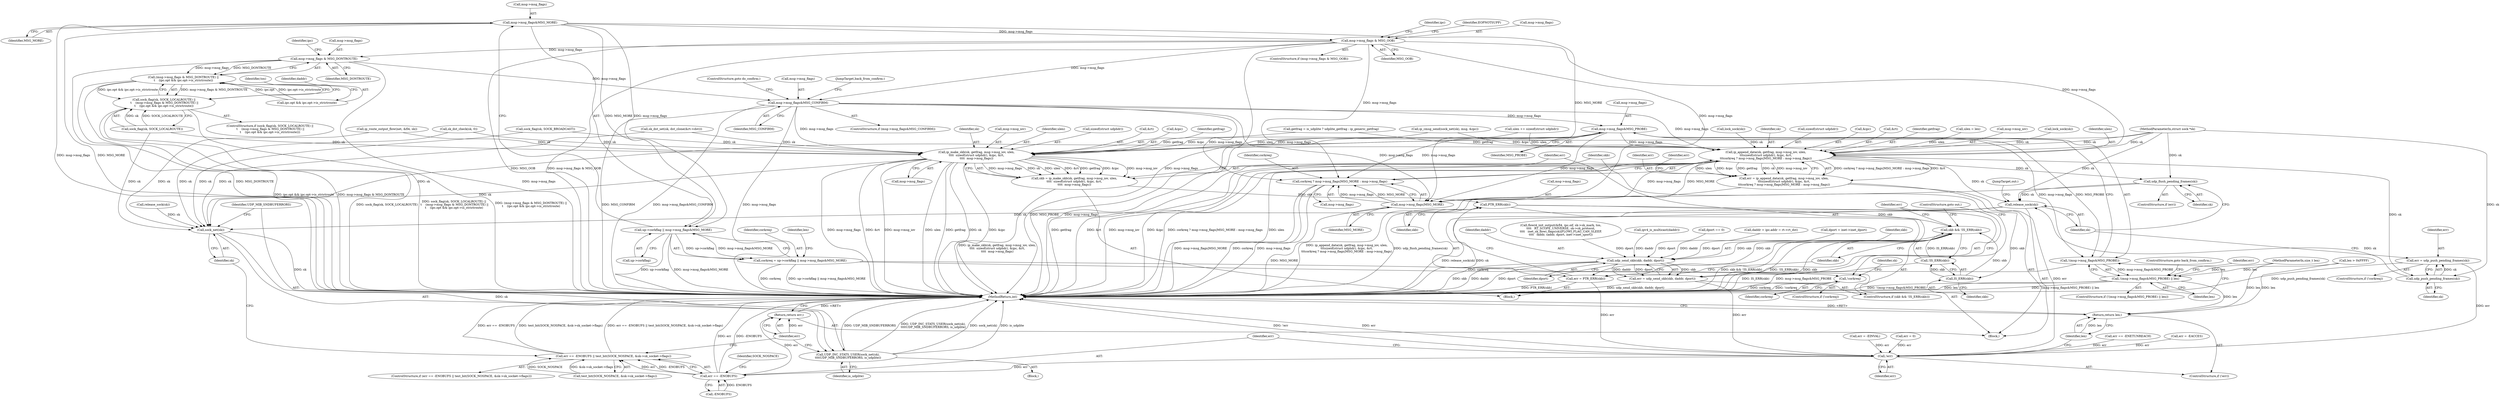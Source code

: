 digraph "0_linux_f6d8bd051c391c1c0458a30b2a7abcd939329259_32@pointer" {
"1000162" [label="(Call,msg->msg_flags&MSG_MORE)"];
"1000158" [label="(Call,up->corkflag || msg->msg_flags&MSG_MORE)"];
"1000156" [label="(Call,corkreq = up->corkflag || msg->msg_flags&MSG_MORE)"];
"1000610" [label="(Call,!corkreq)"];
"1000177" [label="(Call,msg->msg_flags & MSG_OOB)"];
"1000433" [label="(Call,msg->msg_flags & MSG_DONTROUTE)"];
"1000432" [label="(Call,(msg->msg_flags & MSG_DONTROUTE) ||\n\t    (ipc.opt && ipc.opt->is_strictroute))"];
"1000428" [label="(Call,sock_flag(sk, SOCK_LOCALROUTE) ||\n \t    (msg->msg_flags & MSG_DONTROUTE) ||\n\t    (ipc.opt && ipc.opt->is_strictroute))"];
"1000583" [label="(Call,msg->msg_flags&MSG_CONFIRM)"];
"1000615" [label="(Call,ip_make_skb(sk, getfrag, msg->msg_iov, ulen,\n\t\t\t\t  sizeof(struct udphdr), &ipc, &rt,\n\t\t\t\t  msg->msg_flags))"];
"1000613" [label="(Call,skb = ip_make_skb(sk, getfrag, msg->msg_iov, ulen,\n\t\t\t\t  sizeof(struct udphdr), &ipc, &rt,\n\t\t\t\t  msg->msg_flags))"];
"1000633" [label="(Call,PTR_ERR(skb))"];
"1000631" [label="(Call,err = PTR_ERR(skb))"];
"1000770" [label="(Call,!err)"];
"1000776" [label="(Call,err == -ENOBUFS)"];
"1000775" [label="(Call,err == -ENOBUFS || test_bit(SOCK_NOSPACE, &sk->sk_socket->flags))"];
"1000794" [label="(Return,return err;)"];
"1000636" [label="(Call,skb && !IS_ERR(skb))"];
"1000643" [label="(Call,udp_send_skb(skb, daddr, dport))"];
"1000641" [label="(Call,err = udp_send_skb(skb, daddr, dport))"];
"1000639" [label="(Call,IS_ERR(skb))"];
"1000638" [label="(Call,!IS_ERR(skb))"];
"1000790" [label="(Call,sock_net(sk))"];
"1000789" [label="(Call,UDP_INC_STATS_USER(sock_net(sk),\n\t\t\t\tUDP_MIB_SNDBUFERRORS, is_udplite))"];
"1000710" [label="(Call,ip_append_data(sk, getfrag, msg->msg_iov, ulen,\n\t\t\tsizeof(struct udphdr), &ipc, &rt,\n\t\t\tcorkreq ? msg->msg_flags|MSG_MORE : msg->msg_flags))"];
"1000708" [label="(Call,err = ip_append_data(sk, getfrag, msg->msg_iov, ulen,\n\t\t\tsizeof(struct udphdr), &ipc, &rt,\n\t\t\tcorkreq ? msg->msg_flags|MSG_MORE : msg->msg_flags))"];
"1000735" [label="(Call,udp_flush_pending_frames(sk))"];
"1000758" [label="(Call,release_sock(sk))"];
"1000743" [label="(Call,udp_push_pending_frames(sk))"];
"1000741" [label="(Call,err = udp_push_pending_frames(sk))"];
"1000725" [label="(Call,msg->msg_flags|MSG_MORE)"];
"1000723" [label="(Call,corkreq ? msg->msg_flags|MSG_MORE : msg->msg_flags)"];
"1000805" [label="(Call,msg->msg_flags&MSG_PROBE)"];
"1000804" [label="(Call,!(msg->msg_flags&MSG_PROBE))"];
"1000803" [label="(Call,!(msg->msg_flags&MSG_PROBE) || len)"];
"1000772" [label="(Return,return len;)"];
"1000716" [label="(Identifier,ulen)"];
"1000809" [label="(Identifier,MSG_PROBE)"];
"1000769" [label="(ControlStructure,if (!err))"];
"1000230" [label="(Call,ulen += sizeof(struct udphdr))"];
"1000647" [label="(ControlStructure,goto out;)"];
"1000743" [label="(Call,udp_push_pending_frames(sk))"];
"1000633" [label="(Call,PTR_ERR(skb))"];
"1000614" [label="(Identifier,skb)"];
"1000725" [label="(Call,msg->msg_flags|MSG_MORE)"];
"1000792" [label="(Identifier,UDP_MIB_SNDBUFERRORS)"];
"1000609" [label="(ControlStructure,if (!corkreq))"];
"1000181" [label="(Identifier,MSG_OOB)"];
"1000177" [label="(Call,msg->msg_flags & MSG_OOB)"];
"1000427" [label="(ControlStructure,if (sock_flag(sk, SOCK_LOCALROUTE) ||\n \t    (msg->msg_flags & MSG_DONTROUTE) ||\n\t    (ipc.opt && ipc.opt->is_strictroute)))"];
"1000115" [label="(Block,)"];
"1000587" [label="(Identifier,MSG_CONFIRM)"];
"1000575" [label="(Call,sk_dst_set(sk, dst_clone(&rt->dst)))"];
"1000811" [label="(ControlStructure,goto back_from_confirm;)"];
"1000440" [label="(Identifier,ipc)"];
"1000628" [label="(Call,msg->msg_flags)"];
"1000708" [label="(Call,err = ip_append_data(sk, getfrag, msg->msg_iov, ulen,\n\t\t\tsizeof(struct udphdr), &ipc, &rt,\n\t\t\tcorkreq ? msg->msg_flags|MSG_MORE : msg->msg_flags))"];
"1000434" [label="(Call,msg->msg_flags)"];
"1000206" [label="(Call,lock_sock(sk))"];
"1000449" [label="(Identifier,tos)"];
"1000733" [label="(ControlStructure,if (err))"];
"1000806" [label="(Call,msg->msg_flags)"];
"1000549" [label="(Call,err == -ENETUNREACH)"];
"1000157" [label="(Identifier,corkreq)"];
"1000557" [label="(Call,err = -EACCES)"];
"1000758" [label="(Call,release_sock(sk))"];
"1000645" [label="(Identifier,daddr)"];
"1000724" [label="(Identifier,corkreq)"];
"1000730" [label="(Call,msg->msg_flags)"];
"1000158" [label="(Call,up->corkflag || msg->msg_flags&MSG_MORE)"];
"1000626" [label="(Call,&rt)"];
"1000771" [label="(Identifier,err)"];
"1000794" [label="(Return,return err;)"];
"1000159" [label="(Call,up->corkflag)"];
"1000726" [label="(Call,msg->msg_flags)"];
"1000639" [label="(Call,IS_ERR(skb))"];
"1000760" [label="(JumpTarget,out:)"];
"1000184" [label="(Identifier,EOPNOTSUPP)"];
"1000804" [label="(Call,!(msg->msg_flags&MSG_PROBE))"];
"1000624" [label="(Call,&ipc)"];
"1000428" [label="(Call,sock_flag(sk, SOCK_LOCALROUTE) ||\n \t    (msg->msg_flags & MSG_DONTROUTE) ||\n\t    (ipc.opt && ipc.opt->is_strictroute))"];
"1000711" [label="(Identifier,sk)"];
"1000649" [label="(Identifier,sk)"];
"1000643" [label="(Call,udp_send_skb(skb, daddr, dport))"];
"1000717" [label="(Call,sizeof(struct udphdr))"];
"1000178" [label="(Call,msg->msg_flags)"];
"1000723" [label="(Call,corkreq ? msg->msg_flags|MSG_MORE : msg->msg_flags)"];
"1000632" [label="(Identifier,err)"];
"1000719" [label="(Call,&ipc)"];
"1000437" [label="(Identifier,MSG_DONTROUTE)"];
"1000644" [label="(Identifier,skb)"];
"1000611" [label="(Identifier,corkreq)"];
"1000774" [label="(ControlStructure,if (err == -ENOBUFS || test_bit(SOCK_NOSPACE, &sk->sk_socket->flags)))"];
"1000735" [label="(Call,udp_flush_pending_frames(sk))"];
"1000432" [label="(Call,(msg->msg_flags & MSG_DONTROUTE) ||\n\t    (ipc.opt && ipc.opt->is_strictroute))"];
"1000187" [label="(Identifier,ipc)"];
"1000636" [label="(Call,skb && !IS_ERR(skb))"];
"1000790" [label="(Call,sock_net(sk))"];
"1000721" [label="(Call,&rt)"];
"1000635" [label="(ControlStructure,if (skb && !IS_ERR(skb)))"];
"1000617" [label="(Identifier,getfrag)"];
"1000759" [label="(Identifier,sk)"];
"1000350" [label="(Call,ip_cmsg_send(sock_net(sk), msg, &ipc))"];
"1000166" [label="(Identifier,MSG_MORE)"];
"1000631" [label="(Call,err = PTR_ERR(skb))"];
"1000634" [label="(Identifier,skb)"];
"1000613" [label="(Call,skb = ip_make_skb(sk, getfrag, msg->msg_iov, ulen,\n\t\t\t\t  sizeof(struct udphdr), &ipc, &rt,\n\t\t\t\t  msg->msg_flags))"];
"1000501" [label="(Call,flowi4_init_output(&fl4, ipc.oif, sk->sk_mark, tos,\n\t\t\t\t   RT_SCOPE_UNIVERSE, sk->sk_protocol,\n\t\t\t\t   inet_sk_flowi_flags(sk)|FLOWI_FLAG_CAN_SLEEP,\n\t\t\t\t   faddr, saddr, dport, inet->inet_sport))"];
"1000170" [label="(Call,len > 0xFFFF)"];
"1000712" [label="(Identifier,getfrag)"];
"1000455" [label="(Call,ipv4_is_multicast(daddr))"];
"1000638" [label="(Call,!IS_ERR(skb))"];
"1000802" [label="(ControlStructure,if (!(msg->msg_flags&MSG_PROBE) || len))"];
"1000738" [label="(ControlStructure,if (!corkreq))"];
"1000616" [label="(Identifier,sk)"];
"1000770" [label="(Call,!err)"];
"1000710" [label="(Call,ip_append_data(sk, getfrag, msg->msg_iov, ulen,\n\t\t\tsizeof(struct udphdr), &ipc, &rt,\n\t\t\tcorkreq ? msg->msg_flags|MSG_MORE : msg->msg_flags))"];
"1000791" [label="(Identifier,sk)"];
"1000287" [label="(Call,dport == 0)"];
"1000618" [label="(Call,msg->msg_iov)"];
"1000112" [label="(MethodParameterIn,struct sock *sk)"];
"1000775" [label="(Call,err == -ENOBUFS || test_bit(SOCK_NOSPACE, &sk->sk_socket->flags))"];
"1000656" [label="(Call,release_sock(sk))"];
"1000433" [label="(Call,msg->msg_flags & MSG_DONTROUTE)"];
"1000637" [label="(Identifier,skb)"];
"1000780" [label="(Call,test_bit(SOCK_NOSPACE, &sk->sk_socket->flags))"];
"1000582" [label="(ControlStructure,if (msg->msg_flags&MSG_CONFIRM))"];
"1000162" [label="(Call,msg->msg_flags&MSG_MORE)"];
"1000777" [label="(Identifier,err)"];
"1000793" [label="(Identifier,is_udplite)"];
"1000615" [label="(Call,ip_make_skb(sk, getfrag, msg->msg_iov, ulen,\n\t\t\t\t  sizeof(struct udphdr), &ipc, &rt,\n\t\t\t\t  msg->msg_flags))"];
"1000813" [label="(Identifier,err)"];
"1000456" [label="(Identifier,daddr)"];
"1000646" [label="(Identifier,dport)"];
"1000734" [label="(Identifier,err)"];
"1000658" [label="(Call,err = -EINVAL)"];
"1000776" [label="(Call,err == -ENOBUFS)"];
"1000600" [label="(Call,daddr = ipc.addr = rt->rt_dst)"];
"1000744" [label="(Identifier,sk)"];
"1000195" [label="(Call,getfrag = is_udplite ? udplite_getfrag : ip_generic_getfrag)"];
"1000729" [label="(Identifier,MSG_MORE)"];
"1000588" [label="(ControlStructure,goto do_confirm;)"];
"1000736" [label="(Identifier,sk)"];
"1000532" [label="(Call,ip_route_output_flow(net, &fl4, sk))"];
"1000621" [label="(Identifier,ulen)"];
"1000641" [label="(Call,err = udp_send_skb(skb, daddr, dport))"];
"1000816" [label="(MethodReturn,int)"];
"1000788" [label="(Block,)"];
"1000803" [label="(Call,!(msg->msg_flags&MSG_PROBE) || len)"];
"1000781" [label="(Identifier,SOCK_NOSPACE)"];
"1000128" [label="(Call,ulen = len)"];
"1000309" [label="(Call,dport = inet->inet_dport)"];
"1000429" [label="(Call,sock_flag(sk, SOCK_LOCALROUTE))"];
"1000438" [label="(Call,ipc.opt && ipc.opt->is_strictroute)"];
"1000569" [label="(Call,sock_flag(sk, SOCK_BROADCAST))"];
"1000778" [label="(Call,-ENOBUFS)"];
"1000805" [label="(Call,msg->msg_flags&MSG_PROBE)"];
"1000583" [label="(Call,msg->msg_flags&MSG_CONFIRM)"];
"1000114" [label="(MethodParameterIn,size_t len)"];
"1000171" [label="(Identifier,len)"];
"1000156" [label="(Call,corkreq = up->corkflag || msg->msg_flags&MSG_MORE)"];
"1000584" [label="(Call,msg->msg_flags)"];
"1000640" [label="(Identifier,skb)"];
"1000589" [label="(JumpTarget,back_from_confirm:)"];
"1000789" [label="(Call,UDP_INC_STATS_USER(sock_net(sk),\n\t\t\t\tUDP_MIB_SNDBUFERRORS, is_udplite))"];
"1000163" [label="(Call,msg->msg_flags)"];
"1000741" [label="(Call,err = udp_push_pending_frames(sk))"];
"1000773" [label="(Identifier,len)"];
"1000487" [label="(Call,sk_dst_check(sk, 0))"];
"1000610" [label="(Call,!corkreq)"];
"1000622" [label="(Call,sizeof(struct udphdr))"];
"1000810" [label="(Identifier,len)"];
"1000176" [label="(ControlStructure,if (msg->msg_flags & MSG_OOB))"];
"1000795" [label="(Identifier,err)"];
"1000812" [label="(Call,err = 0)"];
"1000713" [label="(Call,msg->msg_iov)"];
"1000772" [label="(Return,return len;)"];
"1000642" [label="(Identifier,err)"];
"1000612" [label="(Block,)"];
"1000648" [label="(Call,lock_sock(sk))"];
"1000742" [label="(Identifier,err)"];
"1000709" [label="(Identifier,err)"];
"1000162" -> "1000158"  [label="AST: "];
"1000162" -> "1000166"  [label="CFG: "];
"1000163" -> "1000162"  [label="AST: "];
"1000166" -> "1000162"  [label="AST: "];
"1000158" -> "1000162"  [label="CFG: "];
"1000162" -> "1000816"  [label="DDG: MSG_MORE"];
"1000162" -> "1000816"  [label="DDG: msg->msg_flags"];
"1000162" -> "1000158"  [label="DDG: msg->msg_flags"];
"1000162" -> "1000158"  [label="DDG: MSG_MORE"];
"1000162" -> "1000177"  [label="DDG: msg->msg_flags"];
"1000162" -> "1000725"  [label="DDG: MSG_MORE"];
"1000158" -> "1000156"  [label="AST: "];
"1000158" -> "1000159"  [label="CFG: "];
"1000159" -> "1000158"  [label="AST: "];
"1000156" -> "1000158"  [label="CFG: "];
"1000158" -> "1000816"  [label="DDG: up->corkflag"];
"1000158" -> "1000816"  [label="DDG: msg->msg_flags&MSG_MORE"];
"1000158" -> "1000156"  [label="DDG: up->corkflag"];
"1000158" -> "1000156"  [label="DDG: msg->msg_flags&MSG_MORE"];
"1000156" -> "1000115"  [label="AST: "];
"1000157" -> "1000156"  [label="AST: "];
"1000171" -> "1000156"  [label="CFG: "];
"1000156" -> "1000816"  [label="DDG: corkreq"];
"1000156" -> "1000816"  [label="DDG: up->corkflag || msg->msg_flags&MSG_MORE"];
"1000156" -> "1000610"  [label="DDG: corkreq"];
"1000610" -> "1000609"  [label="AST: "];
"1000610" -> "1000611"  [label="CFG: "];
"1000611" -> "1000610"  [label="AST: "];
"1000614" -> "1000610"  [label="CFG: "];
"1000649" -> "1000610"  [label="CFG: "];
"1000610" -> "1000816"  [label="DDG: !corkreq"];
"1000610" -> "1000816"  [label="DDG: corkreq"];
"1000177" -> "1000176"  [label="AST: "];
"1000177" -> "1000181"  [label="CFG: "];
"1000178" -> "1000177"  [label="AST: "];
"1000181" -> "1000177"  [label="AST: "];
"1000184" -> "1000177"  [label="CFG: "];
"1000187" -> "1000177"  [label="CFG: "];
"1000177" -> "1000816"  [label="DDG: msg->msg_flags"];
"1000177" -> "1000816"  [label="DDG: MSG_OOB"];
"1000177" -> "1000816"  [label="DDG: msg->msg_flags & MSG_OOB"];
"1000177" -> "1000433"  [label="DDG: msg->msg_flags"];
"1000177" -> "1000583"  [label="DDG: msg->msg_flags"];
"1000177" -> "1000710"  [label="DDG: msg->msg_flags"];
"1000177" -> "1000725"  [label="DDG: msg->msg_flags"];
"1000177" -> "1000723"  [label="DDG: msg->msg_flags"];
"1000433" -> "1000432"  [label="AST: "];
"1000433" -> "1000437"  [label="CFG: "];
"1000434" -> "1000433"  [label="AST: "];
"1000437" -> "1000433"  [label="AST: "];
"1000440" -> "1000433"  [label="CFG: "];
"1000432" -> "1000433"  [label="CFG: "];
"1000433" -> "1000816"  [label="DDG: MSG_DONTROUTE"];
"1000433" -> "1000816"  [label="DDG: msg->msg_flags"];
"1000433" -> "1000432"  [label="DDG: msg->msg_flags"];
"1000433" -> "1000432"  [label="DDG: MSG_DONTROUTE"];
"1000433" -> "1000583"  [label="DDG: msg->msg_flags"];
"1000432" -> "1000428"  [label="AST: "];
"1000432" -> "1000438"  [label="CFG: "];
"1000438" -> "1000432"  [label="AST: "];
"1000428" -> "1000432"  [label="CFG: "];
"1000432" -> "1000816"  [label="DDG: ipc.opt && ipc.opt->is_strictroute"];
"1000432" -> "1000816"  [label="DDG: msg->msg_flags & MSG_DONTROUTE"];
"1000432" -> "1000428"  [label="DDG: msg->msg_flags & MSG_DONTROUTE"];
"1000432" -> "1000428"  [label="DDG: ipc.opt && ipc.opt->is_strictroute"];
"1000438" -> "1000432"  [label="DDG: ipc.opt"];
"1000438" -> "1000432"  [label="DDG: ipc.opt->is_strictroute"];
"1000428" -> "1000427"  [label="AST: "];
"1000428" -> "1000429"  [label="CFG: "];
"1000429" -> "1000428"  [label="AST: "];
"1000449" -> "1000428"  [label="CFG: "];
"1000456" -> "1000428"  [label="CFG: "];
"1000428" -> "1000816"  [label="DDG: sock_flag(sk, SOCK_LOCALROUTE) ||\n \t    (msg->msg_flags & MSG_DONTROUTE) ||\n\t    (ipc.opt && ipc.opt->is_strictroute)"];
"1000428" -> "1000816"  [label="DDG: (msg->msg_flags & MSG_DONTROUTE) ||\n\t    (ipc.opt && ipc.opt->is_strictroute)"];
"1000428" -> "1000816"  [label="DDG: sock_flag(sk, SOCK_LOCALROUTE)"];
"1000429" -> "1000428"  [label="DDG: sk"];
"1000429" -> "1000428"  [label="DDG: SOCK_LOCALROUTE"];
"1000583" -> "1000582"  [label="AST: "];
"1000583" -> "1000587"  [label="CFG: "];
"1000584" -> "1000583"  [label="AST: "];
"1000587" -> "1000583"  [label="AST: "];
"1000588" -> "1000583"  [label="CFG: "];
"1000589" -> "1000583"  [label="CFG: "];
"1000583" -> "1000816"  [label="DDG: msg->msg_flags&MSG_CONFIRM"];
"1000583" -> "1000816"  [label="DDG: msg->msg_flags"];
"1000583" -> "1000816"  [label="DDG: MSG_CONFIRM"];
"1000583" -> "1000615"  [label="DDG: msg->msg_flags"];
"1000583" -> "1000710"  [label="DDG: msg->msg_flags"];
"1000583" -> "1000725"  [label="DDG: msg->msg_flags"];
"1000583" -> "1000723"  [label="DDG: msg->msg_flags"];
"1000583" -> "1000805"  [label="DDG: msg->msg_flags"];
"1000615" -> "1000613"  [label="AST: "];
"1000615" -> "1000628"  [label="CFG: "];
"1000616" -> "1000615"  [label="AST: "];
"1000617" -> "1000615"  [label="AST: "];
"1000618" -> "1000615"  [label="AST: "];
"1000621" -> "1000615"  [label="AST: "];
"1000622" -> "1000615"  [label="AST: "];
"1000624" -> "1000615"  [label="AST: "];
"1000626" -> "1000615"  [label="AST: "];
"1000628" -> "1000615"  [label="AST: "];
"1000613" -> "1000615"  [label="CFG: "];
"1000615" -> "1000816"  [label="DDG: &rt"];
"1000615" -> "1000816"  [label="DDG: msg->msg_iov"];
"1000615" -> "1000816"  [label="DDG: getfrag"];
"1000615" -> "1000816"  [label="DDG: ulen"];
"1000615" -> "1000816"  [label="DDG: sk"];
"1000615" -> "1000816"  [label="DDG: &ipc"];
"1000615" -> "1000816"  [label="DDG: msg->msg_flags"];
"1000615" -> "1000613"  [label="DDG: sk"];
"1000615" -> "1000613"  [label="DDG: msg->msg_iov"];
"1000615" -> "1000613"  [label="DDG: msg->msg_flags"];
"1000615" -> "1000613"  [label="DDG: ulen"];
"1000615" -> "1000613"  [label="DDG: &rt"];
"1000615" -> "1000613"  [label="DDG: getfrag"];
"1000615" -> "1000613"  [label="DDG: &ipc"];
"1000487" -> "1000615"  [label="DDG: sk"];
"1000532" -> "1000615"  [label="DDG: sk"];
"1000569" -> "1000615"  [label="DDG: sk"];
"1000575" -> "1000615"  [label="DDG: sk"];
"1000429" -> "1000615"  [label="DDG: sk"];
"1000112" -> "1000615"  [label="DDG: sk"];
"1000195" -> "1000615"  [label="DDG: getfrag"];
"1000230" -> "1000615"  [label="DDG: ulen"];
"1000350" -> "1000615"  [label="DDG: &ipc"];
"1000805" -> "1000615"  [label="DDG: msg->msg_flags"];
"1000615" -> "1000790"  [label="DDG: sk"];
"1000613" -> "1000612"  [label="AST: "];
"1000614" -> "1000613"  [label="AST: "];
"1000632" -> "1000613"  [label="CFG: "];
"1000613" -> "1000816"  [label="DDG: ip_make_skb(sk, getfrag, msg->msg_iov, ulen,\n\t\t\t\t  sizeof(struct udphdr), &ipc, &rt,\n\t\t\t\t  msg->msg_flags)"];
"1000613" -> "1000633"  [label="DDG: skb"];
"1000633" -> "1000631"  [label="AST: "];
"1000633" -> "1000634"  [label="CFG: "];
"1000634" -> "1000633"  [label="AST: "];
"1000631" -> "1000633"  [label="CFG: "];
"1000633" -> "1000631"  [label="DDG: skb"];
"1000633" -> "1000636"  [label="DDG: skb"];
"1000633" -> "1000639"  [label="DDG: skb"];
"1000631" -> "1000612"  [label="AST: "];
"1000632" -> "1000631"  [label="AST: "];
"1000637" -> "1000631"  [label="CFG: "];
"1000631" -> "1000816"  [label="DDG: PTR_ERR(skb)"];
"1000631" -> "1000770"  [label="DDG: err"];
"1000770" -> "1000769"  [label="AST: "];
"1000770" -> "1000771"  [label="CFG: "];
"1000771" -> "1000770"  [label="AST: "];
"1000773" -> "1000770"  [label="CFG: "];
"1000777" -> "1000770"  [label="CFG: "];
"1000770" -> "1000816"  [label="DDG: !err"];
"1000770" -> "1000816"  [label="DDG: err"];
"1000708" -> "1000770"  [label="DDG: err"];
"1000557" -> "1000770"  [label="DDG: err"];
"1000812" -> "1000770"  [label="DDG: err"];
"1000658" -> "1000770"  [label="DDG: err"];
"1000641" -> "1000770"  [label="DDG: err"];
"1000549" -> "1000770"  [label="DDG: err"];
"1000741" -> "1000770"  [label="DDG: err"];
"1000770" -> "1000776"  [label="DDG: err"];
"1000776" -> "1000775"  [label="AST: "];
"1000776" -> "1000778"  [label="CFG: "];
"1000777" -> "1000776"  [label="AST: "];
"1000778" -> "1000776"  [label="AST: "];
"1000781" -> "1000776"  [label="CFG: "];
"1000775" -> "1000776"  [label="CFG: "];
"1000776" -> "1000816"  [label="DDG: err"];
"1000776" -> "1000816"  [label="DDG: -ENOBUFS"];
"1000776" -> "1000775"  [label="DDG: err"];
"1000776" -> "1000775"  [label="DDG: -ENOBUFS"];
"1000778" -> "1000776"  [label="DDG: ENOBUFS"];
"1000776" -> "1000794"  [label="DDG: err"];
"1000775" -> "1000774"  [label="AST: "];
"1000775" -> "1000780"  [label="CFG: "];
"1000780" -> "1000775"  [label="AST: "];
"1000791" -> "1000775"  [label="CFG: "];
"1000795" -> "1000775"  [label="CFG: "];
"1000775" -> "1000816"  [label="DDG: test_bit(SOCK_NOSPACE, &sk->sk_socket->flags)"];
"1000775" -> "1000816"  [label="DDG: err == -ENOBUFS"];
"1000775" -> "1000816"  [label="DDG: err == -ENOBUFS || test_bit(SOCK_NOSPACE, &sk->sk_socket->flags)"];
"1000780" -> "1000775"  [label="DDG: SOCK_NOSPACE"];
"1000780" -> "1000775"  [label="DDG: &sk->sk_socket->flags"];
"1000794" -> "1000115"  [label="AST: "];
"1000794" -> "1000795"  [label="CFG: "];
"1000795" -> "1000794"  [label="AST: "];
"1000816" -> "1000794"  [label="CFG: "];
"1000794" -> "1000816"  [label="DDG: <RET>"];
"1000795" -> "1000794"  [label="DDG: err"];
"1000636" -> "1000635"  [label="AST: "];
"1000636" -> "1000637"  [label="CFG: "];
"1000636" -> "1000638"  [label="CFG: "];
"1000637" -> "1000636"  [label="AST: "];
"1000638" -> "1000636"  [label="AST: "];
"1000642" -> "1000636"  [label="CFG: "];
"1000647" -> "1000636"  [label="CFG: "];
"1000636" -> "1000816"  [label="DDG: !IS_ERR(skb)"];
"1000636" -> "1000816"  [label="DDG: skb"];
"1000636" -> "1000816"  [label="DDG: skb && !IS_ERR(skb)"];
"1000639" -> "1000636"  [label="DDG: skb"];
"1000638" -> "1000636"  [label="DDG: IS_ERR(skb)"];
"1000636" -> "1000643"  [label="DDG: skb"];
"1000643" -> "1000641"  [label="AST: "];
"1000643" -> "1000646"  [label="CFG: "];
"1000644" -> "1000643"  [label="AST: "];
"1000645" -> "1000643"  [label="AST: "];
"1000646" -> "1000643"  [label="AST: "];
"1000641" -> "1000643"  [label="CFG: "];
"1000643" -> "1000816"  [label="DDG: dport"];
"1000643" -> "1000816"  [label="DDG: skb"];
"1000643" -> "1000816"  [label="DDG: daddr"];
"1000643" -> "1000641"  [label="DDG: skb"];
"1000643" -> "1000641"  [label="DDG: daddr"];
"1000643" -> "1000641"  [label="DDG: dport"];
"1000455" -> "1000643"  [label="DDG: daddr"];
"1000600" -> "1000643"  [label="DDG: daddr"];
"1000309" -> "1000643"  [label="DDG: dport"];
"1000501" -> "1000643"  [label="DDG: dport"];
"1000287" -> "1000643"  [label="DDG: dport"];
"1000641" -> "1000635"  [label="AST: "];
"1000642" -> "1000641"  [label="AST: "];
"1000647" -> "1000641"  [label="CFG: "];
"1000641" -> "1000816"  [label="DDG: udp_send_skb(skb, daddr, dport)"];
"1000639" -> "1000638"  [label="AST: "];
"1000639" -> "1000640"  [label="CFG: "];
"1000640" -> "1000639"  [label="AST: "];
"1000638" -> "1000639"  [label="CFG: "];
"1000639" -> "1000638"  [label="DDG: skb"];
"1000638" -> "1000816"  [label="DDG: IS_ERR(skb)"];
"1000790" -> "1000789"  [label="AST: "];
"1000790" -> "1000791"  [label="CFG: "];
"1000791" -> "1000790"  [label="AST: "];
"1000792" -> "1000790"  [label="CFG: "];
"1000790" -> "1000816"  [label="DDG: sk"];
"1000790" -> "1000789"  [label="DDG: sk"];
"1000487" -> "1000790"  [label="DDG: sk"];
"1000532" -> "1000790"  [label="DDG: sk"];
"1000758" -> "1000790"  [label="DDG: sk"];
"1000569" -> "1000790"  [label="DDG: sk"];
"1000429" -> "1000790"  [label="DDG: sk"];
"1000656" -> "1000790"  [label="DDG: sk"];
"1000575" -> "1000790"  [label="DDG: sk"];
"1000112" -> "1000790"  [label="DDG: sk"];
"1000789" -> "1000788"  [label="AST: "];
"1000789" -> "1000793"  [label="CFG: "];
"1000792" -> "1000789"  [label="AST: "];
"1000793" -> "1000789"  [label="AST: "];
"1000795" -> "1000789"  [label="CFG: "];
"1000789" -> "1000816"  [label="DDG: UDP_MIB_SNDBUFERRORS"];
"1000789" -> "1000816"  [label="DDG: UDP_INC_STATS_USER(sock_net(sk),\n\t\t\t\tUDP_MIB_SNDBUFERRORS, is_udplite)"];
"1000789" -> "1000816"  [label="DDG: is_udplite"];
"1000789" -> "1000816"  [label="DDG: sock_net(sk)"];
"1000710" -> "1000708"  [label="AST: "];
"1000710" -> "1000723"  [label="CFG: "];
"1000711" -> "1000710"  [label="AST: "];
"1000712" -> "1000710"  [label="AST: "];
"1000713" -> "1000710"  [label="AST: "];
"1000716" -> "1000710"  [label="AST: "];
"1000717" -> "1000710"  [label="AST: "];
"1000719" -> "1000710"  [label="AST: "];
"1000721" -> "1000710"  [label="AST: "];
"1000723" -> "1000710"  [label="AST: "];
"1000708" -> "1000710"  [label="CFG: "];
"1000710" -> "1000816"  [label="DDG: ulen"];
"1000710" -> "1000816"  [label="DDG: getfrag"];
"1000710" -> "1000816"  [label="DDG: &rt"];
"1000710" -> "1000816"  [label="DDG: msg->msg_iov"];
"1000710" -> "1000816"  [label="DDG: &ipc"];
"1000710" -> "1000816"  [label="DDG: corkreq ? msg->msg_flags|MSG_MORE : msg->msg_flags"];
"1000710" -> "1000708"  [label="DDG: corkreq ? msg->msg_flags|MSG_MORE : msg->msg_flags"];
"1000710" -> "1000708"  [label="DDG: &rt"];
"1000710" -> "1000708"  [label="DDG: ulen"];
"1000710" -> "1000708"  [label="DDG: &ipc"];
"1000710" -> "1000708"  [label="DDG: getfrag"];
"1000710" -> "1000708"  [label="DDG: sk"];
"1000710" -> "1000708"  [label="DDG: msg->msg_iov"];
"1000206" -> "1000710"  [label="DDG: sk"];
"1000648" -> "1000710"  [label="DDG: sk"];
"1000112" -> "1000710"  [label="DDG: sk"];
"1000195" -> "1000710"  [label="DDG: getfrag"];
"1000128" -> "1000710"  [label="DDG: ulen"];
"1000230" -> "1000710"  [label="DDG: ulen"];
"1000350" -> "1000710"  [label="DDG: &ipc"];
"1000725" -> "1000710"  [label="DDG: msg->msg_flags"];
"1000725" -> "1000710"  [label="DDG: MSG_MORE"];
"1000805" -> "1000710"  [label="DDG: msg->msg_flags"];
"1000710" -> "1000735"  [label="DDG: sk"];
"1000710" -> "1000743"  [label="DDG: sk"];
"1000710" -> "1000758"  [label="DDG: sk"];
"1000708" -> "1000115"  [label="AST: "];
"1000709" -> "1000708"  [label="AST: "];
"1000734" -> "1000708"  [label="CFG: "];
"1000708" -> "1000816"  [label="DDG: ip_append_data(sk, getfrag, msg->msg_iov, ulen,\n\t\t\tsizeof(struct udphdr), &ipc, &rt,\n\t\t\tcorkreq ? msg->msg_flags|MSG_MORE : msg->msg_flags)"];
"1000735" -> "1000733"  [label="AST: "];
"1000735" -> "1000736"  [label="CFG: "];
"1000736" -> "1000735"  [label="AST: "];
"1000759" -> "1000735"  [label="CFG: "];
"1000735" -> "1000816"  [label="DDG: udp_flush_pending_frames(sk)"];
"1000112" -> "1000735"  [label="DDG: sk"];
"1000735" -> "1000758"  [label="DDG: sk"];
"1000758" -> "1000115"  [label="AST: "];
"1000758" -> "1000759"  [label="CFG: "];
"1000759" -> "1000758"  [label="AST: "];
"1000760" -> "1000758"  [label="CFG: "];
"1000758" -> "1000816"  [label="DDG: release_sock(sk)"];
"1000758" -> "1000816"  [label="DDG: sk"];
"1000743" -> "1000758"  [label="DDG: sk"];
"1000112" -> "1000758"  [label="DDG: sk"];
"1000743" -> "1000741"  [label="AST: "];
"1000743" -> "1000744"  [label="CFG: "];
"1000744" -> "1000743"  [label="AST: "];
"1000741" -> "1000743"  [label="CFG: "];
"1000743" -> "1000741"  [label="DDG: sk"];
"1000112" -> "1000743"  [label="DDG: sk"];
"1000741" -> "1000738"  [label="AST: "];
"1000742" -> "1000741"  [label="AST: "];
"1000759" -> "1000741"  [label="CFG: "];
"1000741" -> "1000816"  [label="DDG: udp_push_pending_frames(sk)"];
"1000725" -> "1000723"  [label="AST: "];
"1000725" -> "1000729"  [label="CFG: "];
"1000726" -> "1000725"  [label="AST: "];
"1000729" -> "1000725"  [label="AST: "];
"1000723" -> "1000725"  [label="CFG: "];
"1000725" -> "1000816"  [label="DDG: MSG_MORE"];
"1000725" -> "1000723"  [label="DDG: msg->msg_flags"];
"1000725" -> "1000723"  [label="DDG: MSG_MORE"];
"1000805" -> "1000725"  [label="DDG: msg->msg_flags"];
"1000723" -> "1000730"  [label="CFG: "];
"1000724" -> "1000723"  [label="AST: "];
"1000730" -> "1000723"  [label="AST: "];
"1000723" -> "1000816"  [label="DDG: corkreq"];
"1000723" -> "1000816"  [label="DDG: msg->msg_flags"];
"1000723" -> "1000816"  [label="DDG: msg->msg_flags|MSG_MORE"];
"1000805" -> "1000723"  [label="DDG: msg->msg_flags"];
"1000805" -> "1000804"  [label="AST: "];
"1000805" -> "1000809"  [label="CFG: "];
"1000806" -> "1000805"  [label="AST: "];
"1000809" -> "1000805"  [label="AST: "];
"1000804" -> "1000805"  [label="CFG: "];
"1000805" -> "1000816"  [label="DDG: msg->msg_flags"];
"1000805" -> "1000816"  [label="DDG: MSG_PROBE"];
"1000805" -> "1000804"  [label="DDG: msg->msg_flags"];
"1000805" -> "1000804"  [label="DDG: MSG_PROBE"];
"1000804" -> "1000803"  [label="AST: "];
"1000810" -> "1000804"  [label="CFG: "];
"1000803" -> "1000804"  [label="CFG: "];
"1000804" -> "1000816"  [label="DDG: msg->msg_flags&MSG_PROBE"];
"1000804" -> "1000803"  [label="DDG: msg->msg_flags&MSG_PROBE"];
"1000803" -> "1000802"  [label="AST: "];
"1000803" -> "1000810"  [label="CFG: "];
"1000810" -> "1000803"  [label="AST: "];
"1000811" -> "1000803"  [label="CFG: "];
"1000813" -> "1000803"  [label="CFG: "];
"1000803" -> "1000816"  [label="DDG: len"];
"1000803" -> "1000816"  [label="DDG: !(msg->msg_flags&MSG_PROBE) || len"];
"1000803" -> "1000816"  [label="DDG: !(msg->msg_flags&MSG_PROBE)"];
"1000803" -> "1000772"  [label="DDG: len"];
"1000170" -> "1000803"  [label="DDG: len"];
"1000114" -> "1000803"  [label="DDG: len"];
"1000772" -> "1000769"  [label="AST: "];
"1000772" -> "1000773"  [label="CFG: "];
"1000773" -> "1000772"  [label="AST: "];
"1000816" -> "1000772"  [label="CFG: "];
"1000772" -> "1000816"  [label="DDG: <RET>"];
"1000773" -> "1000772"  [label="DDG: len"];
"1000170" -> "1000772"  [label="DDG: len"];
"1000114" -> "1000772"  [label="DDG: len"];
}
